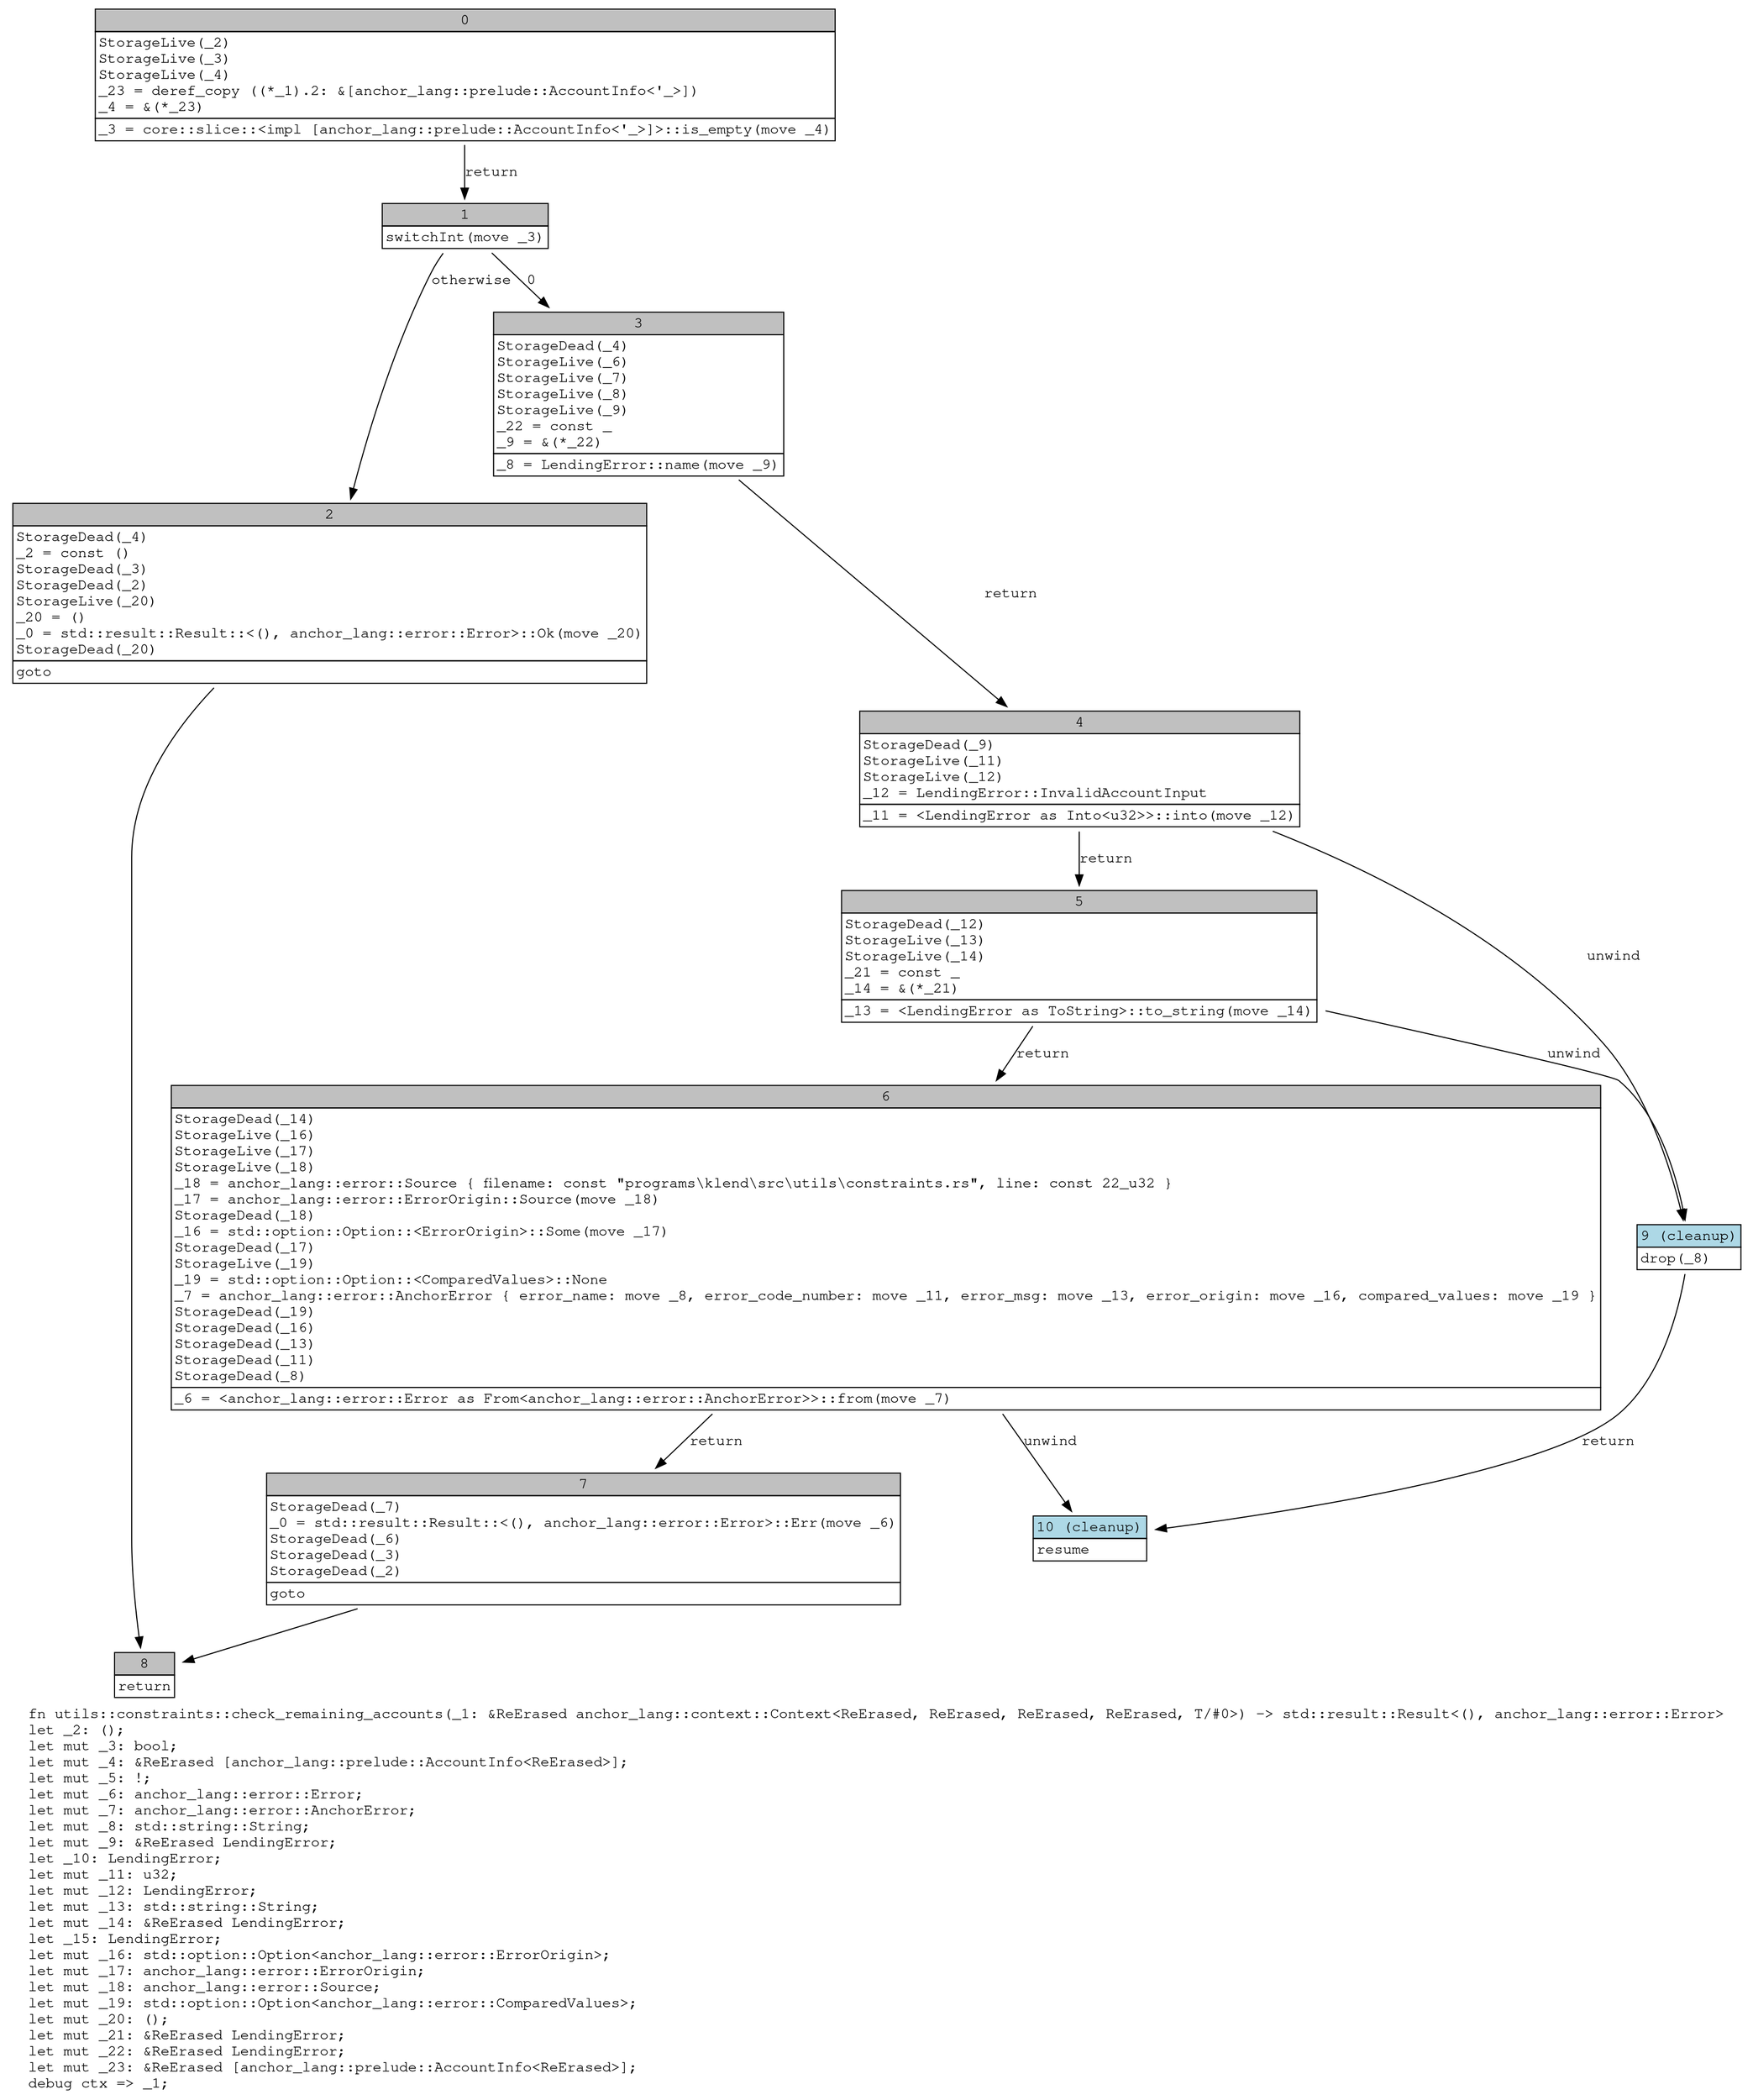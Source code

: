 digraph Mir_0_2235 {
    graph [fontname="Courier, monospace"];
    node [fontname="Courier, monospace"];
    edge [fontname="Courier, monospace"];
    label=<fn utils::constraints::check_remaining_accounts(_1: &amp;ReErased anchor_lang::context::Context&lt;ReErased, ReErased, ReErased, ReErased, T/#0&gt;) -&gt; std::result::Result&lt;(), anchor_lang::error::Error&gt;<br align="left"/>let _2: ();<br align="left"/>let mut _3: bool;<br align="left"/>let mut _4: &amp;ReErased [anchor_lang::prelude::AccountInfo&lt;ReErased&gt;];<br align="left"/>let mut _5: !;<br align="left"/>let mut _6: anchor_lang::error::Error;<br align="left"/>let mut _7: anchor_lang::error::AnchorError;<br align="left"/>let mut _8: std::string::String;<br align="left"/>let mut _9: &amp;ReErased LendingError;<br align="left"/>let _10: LendingError;<br align="left"/>let mut _11: u32;<br align="left"/>let mut _12: LendingError;<br align="left"/>let mut _13: std::string::String;<br align="left"/>let mut _14: &amp;ReErased LendingError;<br align="left"/>let _15: LendingError;<br align="left"/>let mut _16: std::option::Option&lt;anchor_lang::error::ErrorOrigin&gt;;<br align="left"/>let mut _17: anchor_lang::error::ErrorOrigin;<br align="left"/>let mut _18: anchor_lang::error::Source;<br align="left"/>let mut _19: std::option::Option&lt;anchor_lang::error::ComparedValues&gt;;<br align="left"/>let mut _20: ();<br align="left"/>let mut _21: &amp;ReErased LendingError;<br align="left"/>let mut _22: &amp;ReErased LendingError;<br align="left"/>let mut _23: &amp;ReErased [anchor_lang::prelude::AccountInfo&lt;ReErased&gt;];<br align="left"/>debug ctx =&gt; _1;<br align="left"/>>;
    bb0__0_2235 [shape="none", label=<<table border="0" cellborder="1" cellspacing="0"><tr><td bgcolor="gray" align="center" colspan="1">0</td></tr><tr><td align="left" balign="left">StorageLive(_2)<br/>StorageLive(_3)<br/>StorageLive(_4)<br/>_23 = deref_copy ((*_1).2: &amp;[anchor_lang::prelude::AccountInfo&lt;'_&gt;])<br/>_4 = &amp;(*_23)<br/></td></tr><tr><td align="left">_3 = core::slice::&lt;impl [anchor_lang::prelude::AccountInfo&lt;'_&gt;]&gt;::is_empty(move _4)</td></tr></table>>];
    bb1__0_2235 [shape="none", label=<<table border="0" cellborder="1" cellspacing="0"><tr><td bgcolor="gray" align="center" colspan="1">1</td></tr><tr><td align="left">switchInt(move _3)</td></tr></table>>];
    bb2__0_2235 [shape="none", label=<<table border="0" cellborder="1" cellspacing="0"><tr><td bgcolor="gray" align="center" colspan="1">2</td></tr><tr><td align="left" balign="left">StorageDead(_4)<br/>_2 = const ()<br/>StorageDead(_3)<br/>StorageDead(_2)<br/>StorageLive(_20)<br/>_20 = ()<br/>_0 = std::result::Result::&lt;(), anchor_lang::error::Error&gt;::Ok(move _20)<br/>StorageDead(_20)<br/></td></tr><tr><td align="left">goto</td></tr></table>>];
    bb3__0_2235 [shape="none", label=<<table border="0" cellborder="1" cellspacing="0"><tr><td bgcolor="gray" align="center" colspan="1">3</td></tr><tr><td align="left" balign="left">StorageDead(_4)<br/>StorageLive(_6)<br/>StorageLive(_7)<br/>StorageLive(_8)<br/>StorageLive(_9)<br/>_22 = const _<br/>_9 = &amp;(*_22)<br/></td></tr><tr><td align="left">_8 = LendingError::name(move _9)</td></tr></table>>];
    bb4__0_2235 [shape="none", label=<<table border="0" cellborder="1" cellspacing="0"><tr><td bgcolor="gray" align="center" colspan="1">4</td></tr><tr><td align="left" balign="left">StorageDead(_9)<br/>StorageLive(_11)<br/>StorageLive(_12)<br/>_12 = LendingError::InvalidAccountInput<br/></td></tr><tr><td align="left">_11 = &lt;LendingError as Into&lt;u32&gt;&gt;::into(move _12)</td></tr></table>>];
    bb5__0_2235 [shape="none", label=<<table border="0" cellborder="1" cellspacing="0"><tr><td bgcolor="gray" align="center" colspan="1">5</td></tr><tr><td align="left" balign="left">StorageDead(_12)<br/>StorageLive(_13)<br/>StorageLive(_14)<br/>_21 = const _<br/>_14 = &amp;(*_21)<br/></td></tr><tr><td align="left">_13 = &lt;LendingError as ToString&gt;::to_string(move _14)</td></tr></table>>];
    bb6__0_2235 [shape="none", label=<<table border="0" cellborder="1" cellspacing="0"><tr><td bgcolor="gray" align="center" colspan="1">6</td></tr><tr><td align="left" balign="left">StorageDead(_14)<br/>StorageLive(_16)<br/>StorageLive(_17)<br/>StorageLive(_18)<br/>_18 = anchor_lang::error::Source { filename: const &quot;programs\\klend\\src\\utils\\constraints.rs&quot;, line: const 22_u32 }<br/>_17 = anchor_lang::error::ErrorOrigin::Source(move _18)<br/>StorageDead(_18)<br/>_16 = std::option::Option::&lt;ErrorOrigin&gt;::Some(move _17)<br/>StorageDead(_17)<br/>StorageLive(_19)<br/>_19 = std::option::Option::&lt;ComparedValues&gt;::None<br/>_7 = anchor_lang::error::AnchorError { error_name: move _8, error_code_number: move _11, error_msg: move _13, error_origin: move _16, compared_values: move _19 }<br/>StorageDead(_19)<br/>StorageDead(_16)<br/>StorageDead(_13)<br/>StorageDead(_11)<br/>StorageDead(_8)<br/></td></tr><tr><td align="left">_6 = &lt;anchor_lang::error::Error as From&lt;anchor_lang::error::AnchorError&gt;&gt;::from(move _7)</td></tr></table>>];
    bb7__0_2235 [shape="none", label=<<table border="0" cellborder="1" cellspacing="0"><tr><td bgcolor="gray" align="center" colspan="1">7</td></tr><tr><td align="left" balign="left">StorageDead(_7)<br/>_0 = std::result::Result::&lt;(), anchor_lang::error::Error&gt;::Err(move _6)<br/>StorageDead(_6)<br/>StorageDead(_3)<br/>StorageDead(_2)<br/></td></tr><tr><td align="left">goto</td></tr></table>>];
    bb8__0_2235 [shape="none", label=<<table border="0" cellborder="1" cellspacing="0"><tr><td bgcolor="gray" align="center" colspan="1">8</td></tr><tr><td align="left">return</td></tr></table>>];
    bb9__0_2235 [shape="none", label=<<table border="0" cellborder="1" cellspacing="0"><tr><td bgcolor="lightblue" align="center" colspan="1">9 (cleanup)</td></tr><tr><td align="left">drop(_8)</td></tr></table>>];
    bb10__0_2235 [shape="none", label=<<table border="0" cellborder="1" cellspacing="0"><tr><td bgcolor="lightblue" align="center" colspan="1">10 (cleanup)</td></tr><tr><td align="left">resume</td></tr></table>>];
    bb0__0_2235 -> bb1__0_2235 [label="return"];
    bb1__0_2235 -> bb3__0_2235 [label="0"];
    bb1__0_2235 -> bb2__0_2235 [label="otherwise"];
    bb2__0_2235 -> bb8__0_2235 [label=""];
    bb3__0_2235 -> bb4__0_2235 [label="return"];
    bb4__0_2235 -> bb5__0_2235 [label="return"];
    bb4__0_2235 -> bb9__0_2235 [label="unwind"];
    bb5__0_2235 -> bb6__0_2235 [label="return"];
    bb5__0_2235 -> bb9__0_2235 [label="unwind"];
    bb6__0_2235 -> bb7__0_2235 [label="return"];
    bb6__0_2235 -> bb10__0_2235 [label="unwind"];
    bb7__0_2235 -> bb8__0_2235 [label=""];
    bb9__0_2235 -> bb10__0_2235 [label="return"];
}
